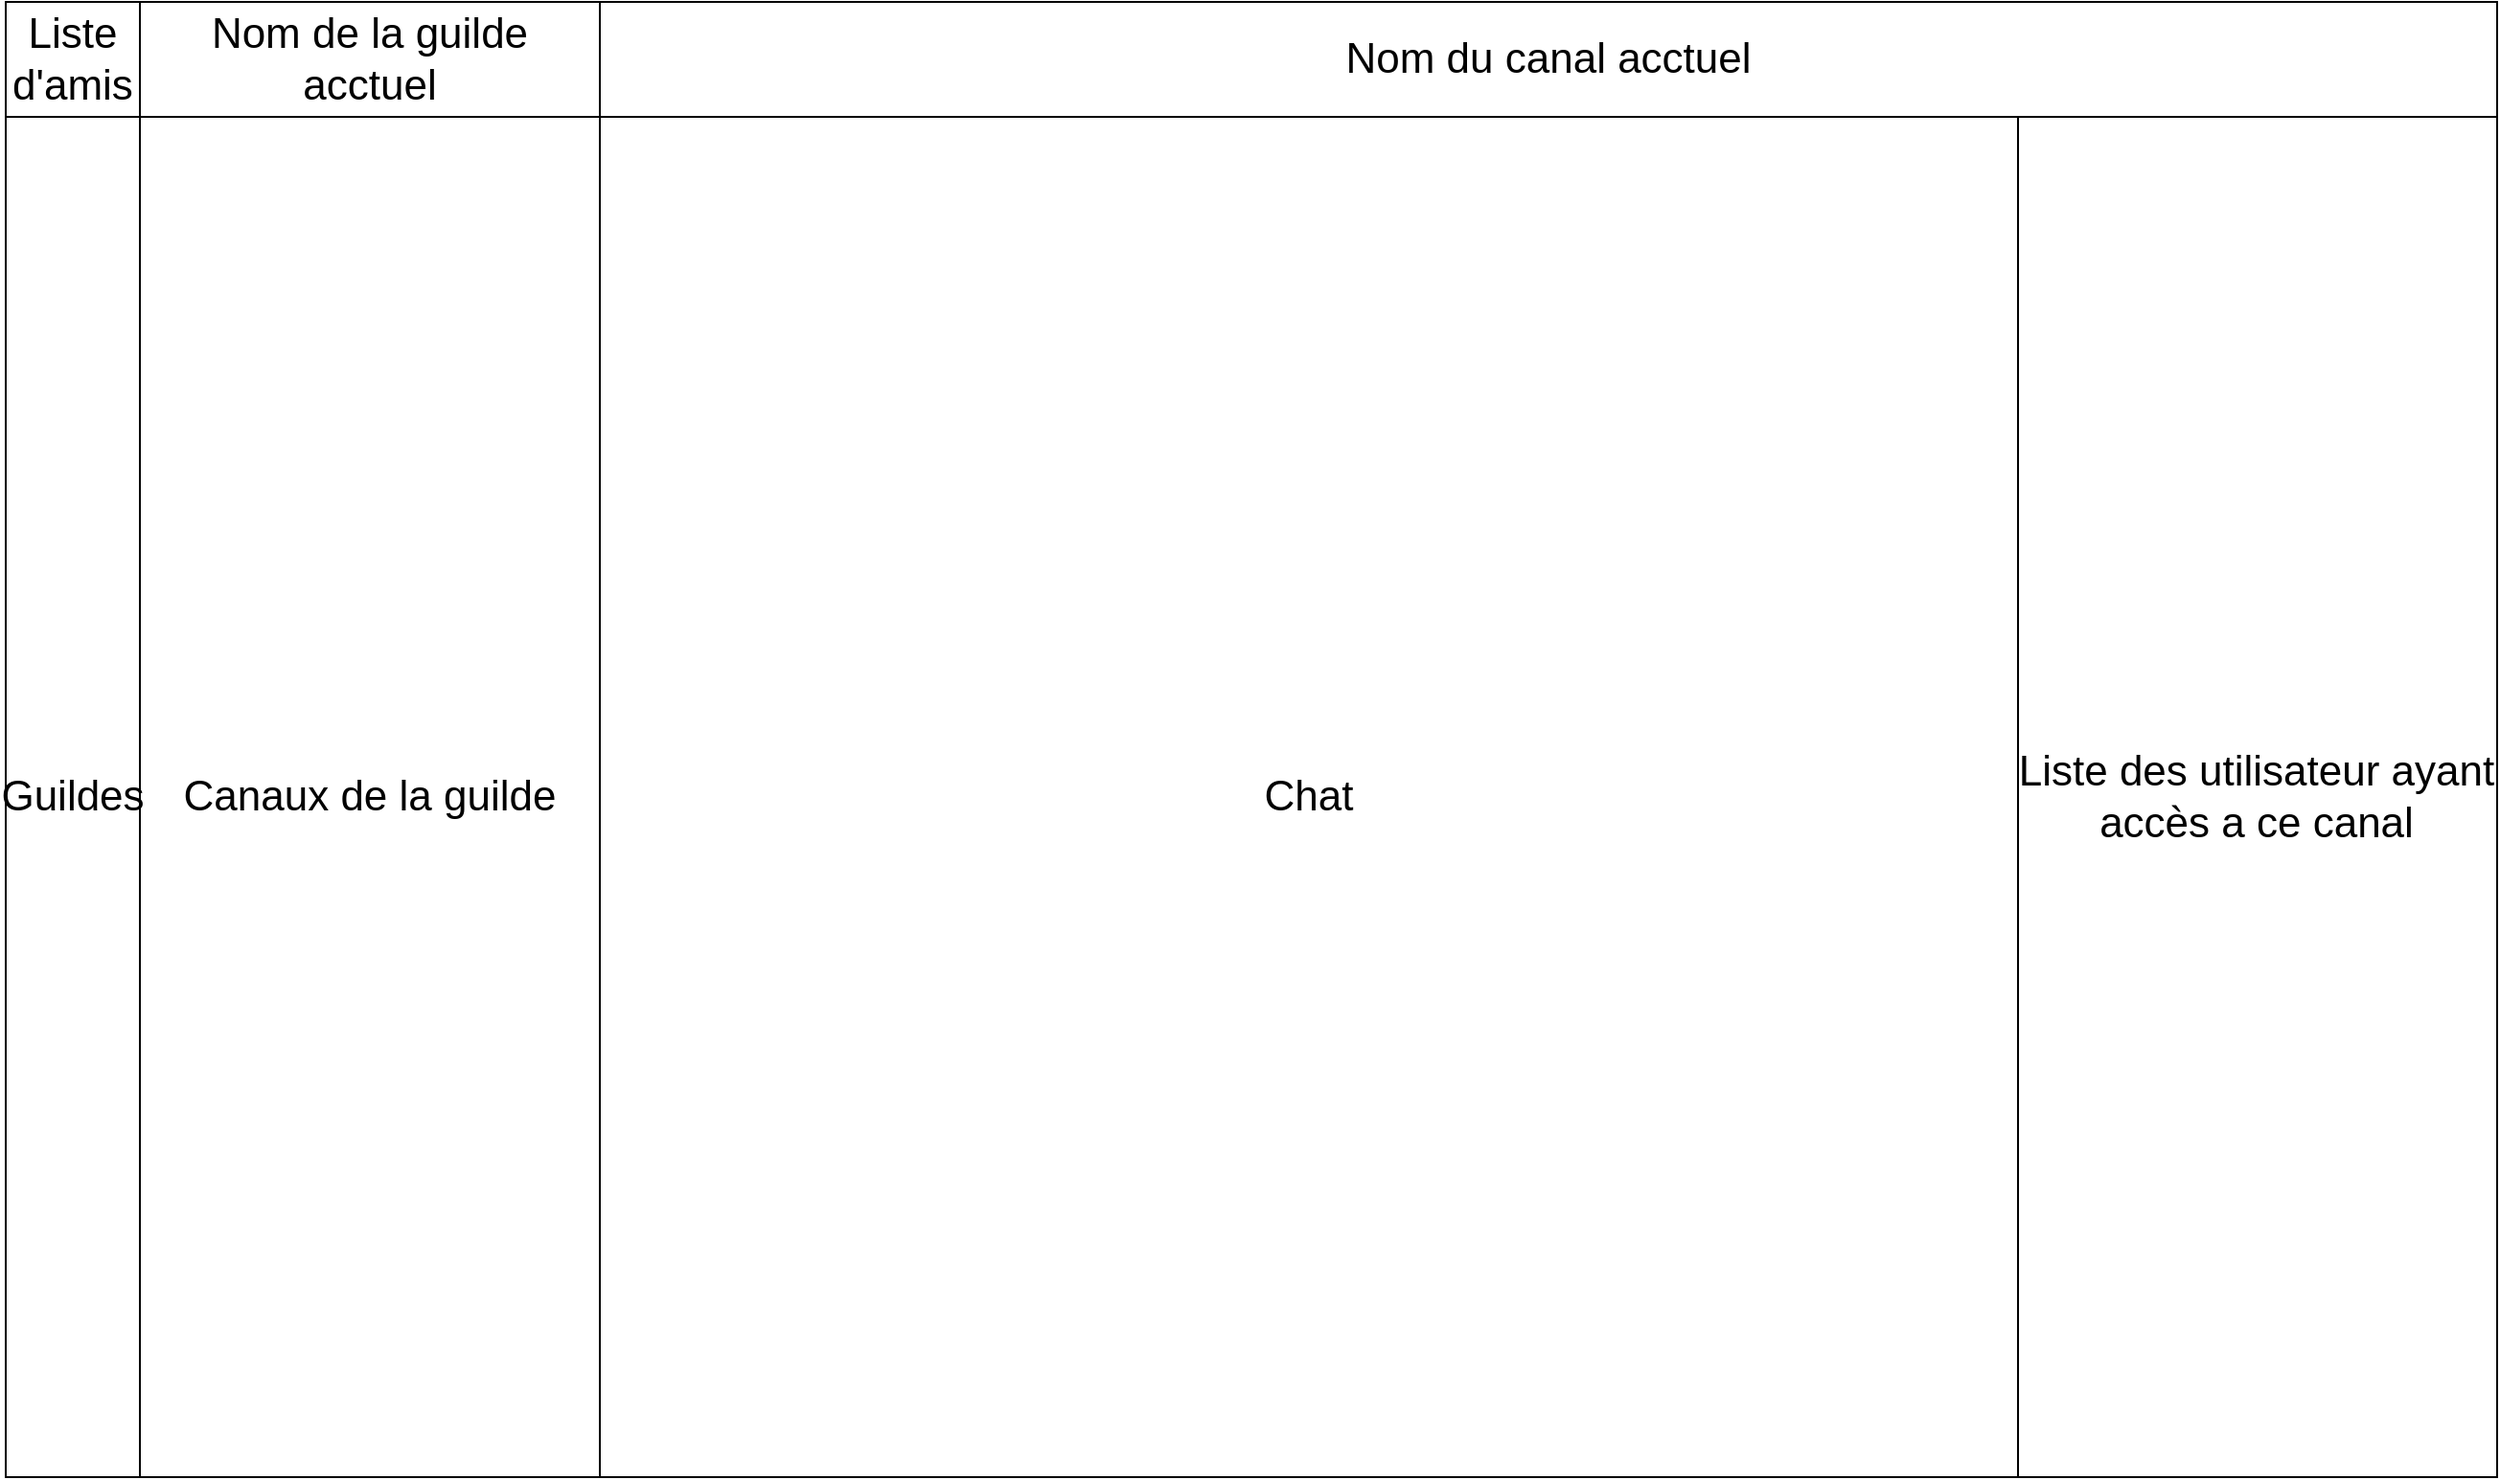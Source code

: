 <mxfile version="14.9.6" type="device"><diagram id="Op4drcoCiRIEDyD1gEwp" name="Page-1"><mxGraphModel dx="1551" dy="1151" grid="1" gridSize="10" guides="1" tooltips="1" connect="1" arrows="1" fold="1" page="1" pageScale="1" pageWidth="827" pageHeight="1169" math="0" shadow="0"><root><mxCell id="0"/><mxCell id="1" parent="0"/><mxCell id="eHNJIW7jbrmfTezr8X0a-10" value="" style="group" vertex="1" connectable="0" parent="1"><mxGeometry x="40" y="30" width="1300" height="770" as="geometry"/></mxCell><mxCell id="eHNJIW7jbrmfTezr8X0a-2" value="&lt;font style=&quot;font-size: 22px&quot;&gt;Liste des utilisateur ayant accès a ce canal&lt;/font&gt;" style="rounded=0;whiteSpace=wrap;html=1;" vertex="1" parent="eHNJIW7jbrmfTezr8X0a-10"><mxGeometry x="1049" y="59" width="251" height="711" as="geometry"/></mxCell><mxCell id="eHNJIW7jbrmfTezr8X0a-3" value="&lt;font style=&quot;font-size: 22px&quot;&gt;Canaux de la guilde&lt;/font&gt;" style="rounded=0;whiteSpace=wrap;html=1;" vertex="1" parent="eHNJIW7jbrmfTezr8X0a-10"><mxGeometry x="70" y="60" width="240" height="710" as="geometry"/></mxCell><mxCell id="eHNJIW7jbrmfTezr8X0a-4" value="&lt;font style=&quot;font-size: 22px&quot;&gt;Chat&lt;/font&gt;" style="rounded=0;whiteSpace=wrap;html=1;" vertex="1" parent="eHNJIW7jbrmfTezr8X0a-10"><mxGeometry x="310" y="60" width="740" height="710" as="geometry"/></mxCell><mxCell id="eHNJIW7jbrmfTezr8X0a-5" value="&lt;font style=&quot;font-size: 22px&quot;&gt;Guildes&lt;/font&gt;" style="rounded=0;whiteSpace=wrap;html=1;" vertex="1" parent="eHNJIW7jbrmfTezr8X0a-10"><mxGeometry y="60" width="70" height="710" as="geometry"/></mxCell><mxCell id="eHNJIW7jbrmfTezr8X0a-6" value="&lt;font style=&quot;font-size: 22px&quot;&gt;Liste d'amis&lt;/font&gt;" style="rounded=0;whiteSpace=wrap;html=1;" vertex="1" parent="eHNJIW7jbrmfTezr8X0a-10"><mxGeometry width="70" height="60" as="geometry"/></mxCell><mxCell id="eHNJIW7jbrmfTezr8X0a-7" value="&lt;font style=&quot;font-size: 22px&quot;&gt;Nom de la guilde acctuel&lt;/font&gt;" style="rounded=0;whiteSpace=wrap;html=1;" vertex="1" parent="eHNJIW7jbrmfTezr8X0a-10"><mxGeometry x="70" width="240" height="60" as="geometry"/></mxCell><mxCell id="eHNJIW7jbrmfTezr8X0a-8" value="&lt;font style=&quot;font-size: 22px&quot;&gt;Nom du canal acctuel&lt;/font&gt;" style="rounded=0;whiteSpace=wrap;html=1;" vertex="1" parent="eHNJIW7jbrmfTezr8X0a-10"><mxGeometry x="310" width="990" height="60" as="geometry"/></mxCell></root></mxGraphModel></diagram></mxfile>